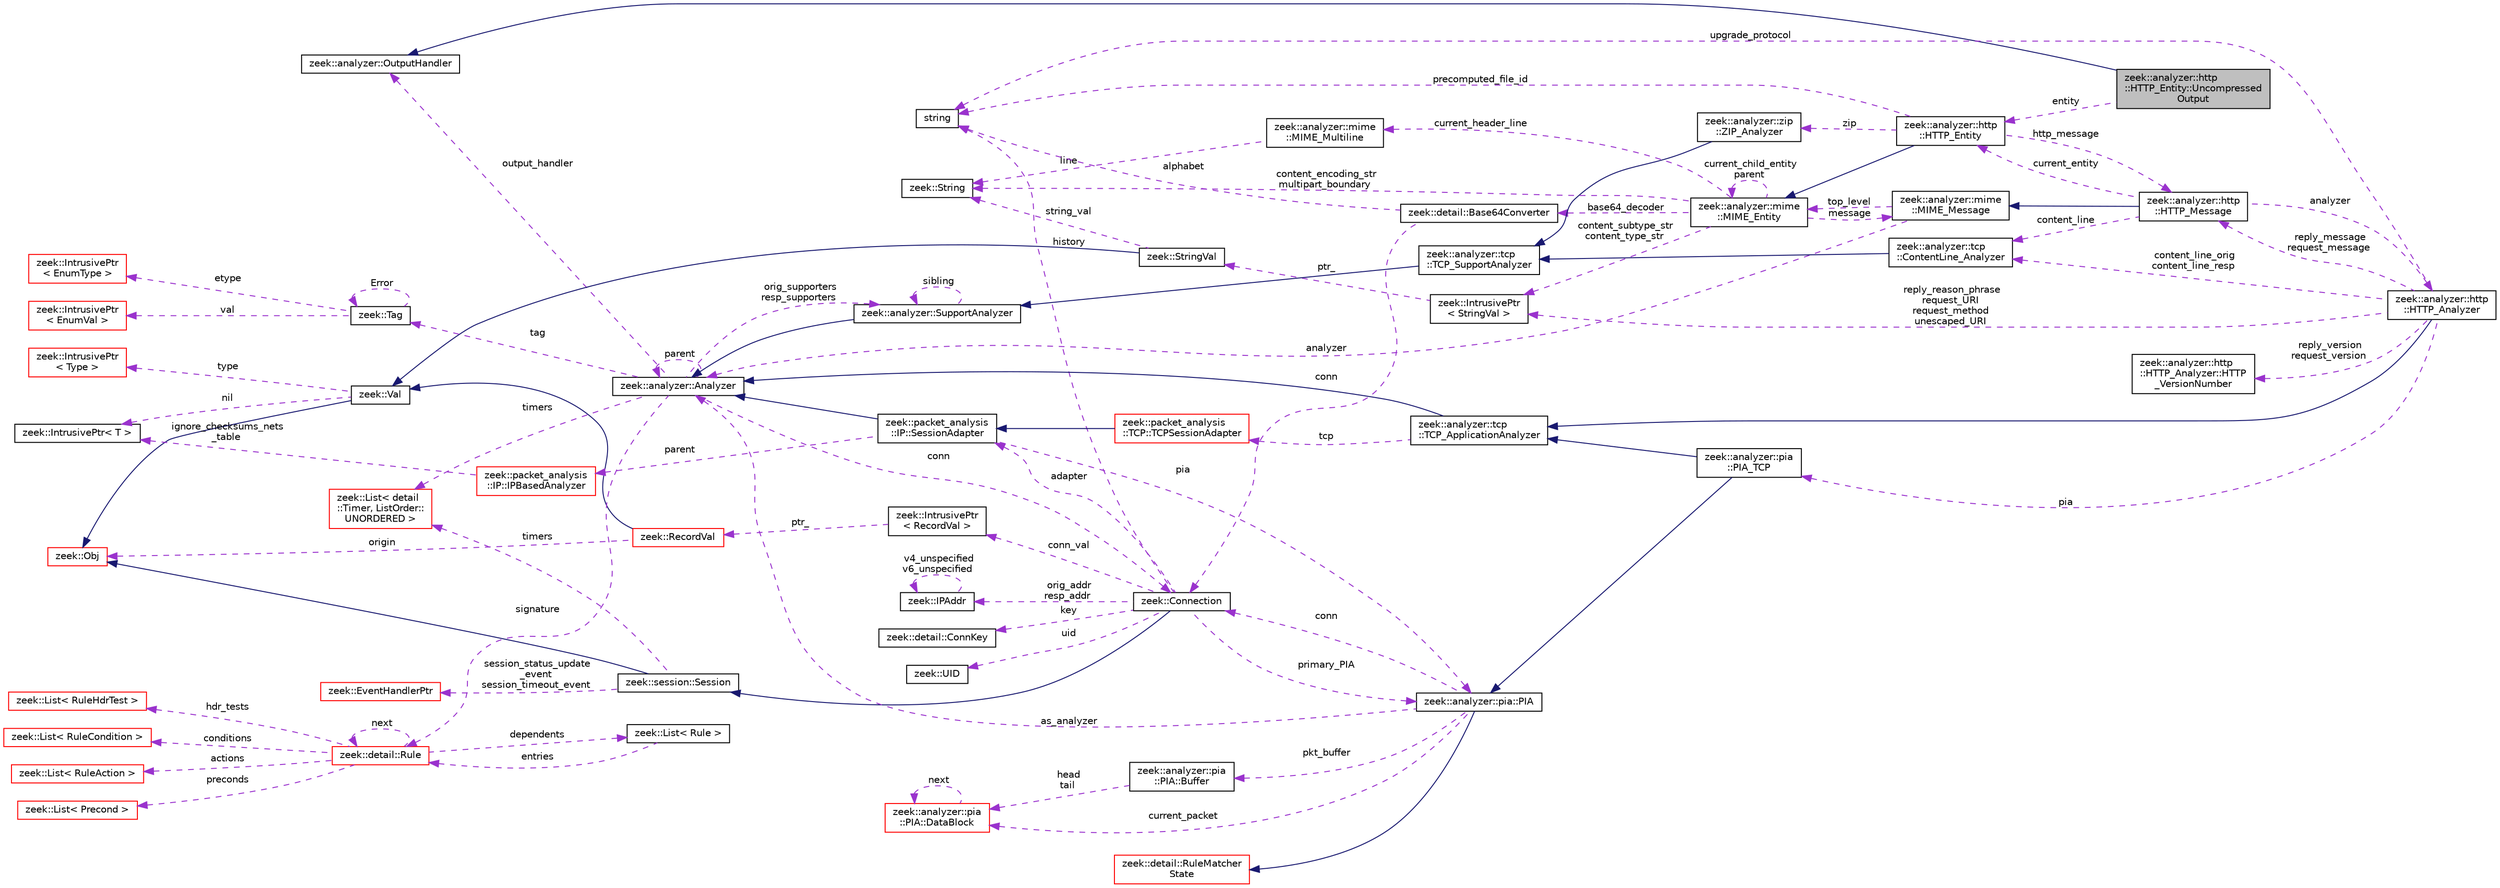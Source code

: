 digraph "zeek::analyzer::http::HTTP_Entity::UncompressedOutput"
{
 // LATEX_PDF_SIZE
  edge [fontname="Helvetica",fontsize="10",labelfontname="Helvetica",labelfontsize="10"];
  node [fontname="Helvetica",fontsize="10",shape=record];
  rankdir="LR";
  Node1 [label="zeek::analyzer::http\l::HTTP_Entity::Uncompressed\lOutput",height=0.2,width=0.4,color="black", fillcolor="grey75", style="filled", fontcolor="black",tooltip=" "];
  Node2 -> Node1 [dir="back",color="midnightblue",fontsize="10",style="solid",fontname="Helvetica"];
  Node2 [label="zeek::analyzer::OutputHandler",height=0.2,width=0.4,color="black", fillcolor="white", style="filled",URL="$db/d31/classzeek_1_1analyzer_1_1OutputHandler.html",tooltip=" "];
  Node3 -> Node1 [dir="back",color="darkorchid3",fontsize="10",style="dashed",label=" entity" ,fontname="Helvetica"];
  Node3 [label="zeek::analyzer::http\l::HTTP_Entity",height=0.2,width=0.4,color="black", fillcolor="white", style="filled",URL="$d8/da4/classzeek_1_1analyzer_1_1http_1_1HTTP__Entity.html",tooltip=" "];
  Node4 -> Node3 [dir="back",color="midnightblue",fontsize="10",style="solid",fontname="Helvetica"];
  Node4 [label="zeek::analyzer::mime\l::MIME_Entity",height=0.2,width=0.4,color="black", fillcolor="white", style="filled",URL="$d5/dfa/classzeek_1_1analyzer_1_1mime_1_1MIME__Entity.html",tooltip=" "];
  Node5 -> Node4 [dir="back",color="darkorchid3",fontsize="10",style="dashed",label=" current_header_line" ,fontname="Helvetica"];
  Node5 [label="zeek::analyzer::mime\l::MIME_Multiline",height=0.2,width=0.4,color="black", fillcolor="white", style="filled",URL="$da/daa/classzeek_1_1analyzer_1_1mime_1_1MIME__Multiline.html",tooltip=" "];
  Node6 -> Node5 [dir="back",color="darkorchid3",fontsize="10",style="dashed",label=" line" ,fontname="Helvetica"];
  Node6 [label="zeek::String",height=0.2,width=0.4,color="black", fillcolor="white", style="filled",URL="$da/d99/classzeek_1_1String.html",tooltip=" "];
  Node7 -> Node4 [dir="back",color="darkorchid3",fontsize="10",style="dashed",label=" content_subtype_str\ncontent_type_str" ,fontname="Helvetica"];
  Node7 [label="zeek::IntrusivePtr\l\< StringVal \>",height=0.2,width=0.4,color="black", fillcolor="white", style="filled",URL="$d6/dba/classzeek_1_1IntrusivePtr.html",tooltip=" "];
  Node8 -> Node7 [dir="back",color="darkorchid3",fontsize="10",style="dashed",label=" ptr_" ,fontname="Helvetica"];
  Node8 [label="zeek::StringVal",height=0.2,width=0.4,color="black", fillcolor="white", style="filled",URL="$da/d6f/classzeek_1_1StringVal.html",tooltip=" "];
  Node9 -> Node8 [dir="back",color="midnightblue",fontsize="10",style="solid",fontname="Helvetica"];
  Node9 [label="zeek::Val",height=0.2,width=0.4,color="black", fillcolor="white", style="filled",URL="$de/d49/classzeek_1_1Val.html",tooltip=" "];
  Node10 -> Node9 [dir="back",color="midnightblue",fontsize="10",style="solid",fontname="Helvetica"];
  Node10 [label="zeek::Obj",height=0.2,width=0.4,color="red", fillcolor="white", style="filled",URL="$dd/df1/classzeek_1_1Obj.html",tooltip=" "];
  Node12 -> Node9 [dir="back",color="darkorchid3",fontsize="10",style="dashed",label=" nil" ,fontname="Helvetica"];
  Node12 [label="zeek::IntrusivePtr\< T \>",height=0.2,width=0.4,color="black", fillcolor="white", style="filled",URL="$d6/dba/classzeek_1_1IntrusivePtr.html",tooltip=" "];
  Node13 -> Node9 [dir="back",color="darkorchid3",fontsize="10",style="dashed",label=" type" ,fontname="Helvetica"];
  Node13 [label="zeek::IntrusivePtr\l\< Type \>",height=0.2,width=0.4,color="red", fillcolor="white", style="filled",URL="$d6/dba/classzeek_1_1IntrusivePtr.html",tooltip=" "];
  Node6 -> Node8 [dir="back",color="darkorchid3",fontsize="10",style="dashed",label=" string_val" ,fontname="Helvetica"];
  Node6 -> Node4 [dir="back",color="darkorchid3",fontsize="10",style="dashed",label=" content_encoding_str\nmultipart_boundary" ,fontname="Helvetica"];
  Node4 -> Node4 [dir="back",color="darkorchid3",fontsize="10",style="dashed",label=" current_child_entity\nparent" ,fontname="Helvetica"];
  Node16 -> Node4 [dir="back",color="darkorchid3",fontsize="10",style="dashed",label=" base64_decoder" ,fontname="Helvetica"];
  Node16 [label="zeek::detail::Base64Converter",height=0.2,width=0.4,color="black", fillcolor="white", style="filled",URL="$d8/de0/classzeek_1_1detail_1_1Base64Converter.html",tooltip=" "];
  Node15 -> Node16 [dir="back",color="darkorchid3",fontsize="10",style="dashed",label=" alphabet" ,fontname="Helvetica"];
  Node15 [label="string",height=0.2,width=0.4,color="black", fillcolor="white", style="filled",tooltip=" "];
  Node17 -> Node16 [dir="back",color="darkorchid3",fontsize="10",style="dashed",label=" conn" ,fontname="Helvetica"];
  Node17 [label="zeek::Connection",height=0.2,width=0.4,color="black", fillcolor="white", style="filled",URL="$d0/d12/classzeek_1_1Connection.html",tooltip=" "];
  Node18 -> Node17 [dir="back",color="midnightblue",fontsize="10",style="solid",fontname="Helvetica"];
  Node18 [label="zeek::session::Session",height=0.2,width=0.4,color="black", fillcolor="white", style="filled",URL="$d0/dce/classzeek_1_1session_1_1Session.html",tooltip=" "];
  Node10 -> Node18 [dir="back",color="midnightblue",fontsize="10",style="solid",fontname="Helvetica"];
  Node19 -> Node18 [dir="back",color="darkorchid3",fontsize="10",style="dashed",label=" timers" ,fontname="Helvetica"];
  Node19 [label="zeek::List\< detail\l::Timer, ListOrder::\lUNORDERED \>",height=0.2,width=0.4,color="red", fillcolor="white", style="filled",URL="$d2/d8d/classzeek_1_1List.html",tooltip=" "];
  Node22 -> Node18 [dir="back",color="darkorchid3",fontsize="10",style="dashed",label=" session_status_update\l_event\nsession_timeout_event" ,fontname="Helvetica"];
  Node22 [label="zeek::EventHandlerPtr",height=0.2,width=0.4,color="red", fillcolor="white", style="filled",URL="$d7/dc7/classzeek_1_1EventHandlerPtr.html",tooltip=" "];
  Node34 -> Node17 [dir="back",color="darkorchid3",fontsize="10",style="dashed",label=" orig_addr\nresp_addr" ,fontname="Helvetica"];
  Node34 [label="zeek::IPAddr",height=0.2,width=0.4,color="black", fillcolor="white", style="filled",URL="$df/de6/classzeek_1_1IPAddr.html",tooltip=" "];
  Node34 -> Node34 [dir="back",color="darkorchid3",fontsize="10",style="dashed",label=" v4_unspecified\nv6_unspecified" ,fontname="Helvetica"];
  Node35 -> Node17 [dir="back",color="darkorchid3",fontsize="10",style="dashed",label=" conn_val" ,fontname="Helvetica"];
  Node35 [label="zeek::IntrusivePtr\l\< RecordVal \>",height=0.2,width=0.4,color="black", fillcolor="white", style="filled",URL="$d6/dba/classzeek_1_1IntrusivePtr.html",tooltip=" "];
  Node36 -> Node35 [dir="back",color="darkorchid3",fontsize="10",style="dashed",label=" ptr_" ,fontname="Helvetica"];
  Node36 [label="zeek::RecordVal",height=0.2,width=0.4,color="red", fillcolor="white", style="filled",URL="$d7/d7e/classzeek_1_1RecordVal.html",tooltip=" "];
  Node9 -> Node36 [dir="back",color="midnightblue",fontsize="10",style="solid",fontname="Helvetica"];
  Node10 -> Node36 [dir="back",color="darkorchid3",fontsize="10",style="dashed",label=" origin" ,fontname="Helvetica"];
  Node38 -> Node17 [dir="back",color="darkorchid3",fontsize="10",style="dashed",label=" key" ,fontname="Helvetica"];
  Node38 [label="zeek::detail::ConnKey",height=0.2,width=0.4,color="black", fillcolor="white", style="filled",URL="$d6/dfc/classzeek_1_1detail_1_1ConnKey.html",tooltip=" "];
  Node15 -> Node17 [dir="back",color="darkorchid3",fontsize="10",style="dashed",label=" history" ,fontname="Helvetica"];
  Node39 -> Node17 [dir="back",color="darkorchid3",fontsize="10",style="dashed",label=" adapter" ,fontname="Helvetica"];
  Node39 [label="zeek::packet_analysis\l::IP::SessionAdapter",height=0.2,width=0.4,color="black", fillcolor="white", style="filled",URL="$d3/db4/classzeek_1_1packet__analysis_1_1IP_1_1SessionAdapter.html",tooltip=" "];
  Node40 -> Node39 [dir="back",color="midnightblue",fontsize="10",style="solid",fontname="Helvetica"];
  Node40 [label="zeek::analyzer::Analyzer",height=0.2,width=0.4,color="black", fillcolor="white", style="filled",URL="$d0/d4f/classzeek_1_1analyzer_1_1Analyzer.html",tooltip=" "];
  Node41 -> Node40 [dir="back",color="darkorchid3",fontsize="10",style="dashed",label=" tag" ,fontname="Helvetica"];
  Node41 [label="zeek::Tag",height=0.2,width=0.4,color="black", fillcolor="white", style="filled",URL="$d3/dd0/classzeek_1_1Tag.html",tooltip=" "];
  Node41 -> Node41 [dir="back",color="darkorchid3",fontsize="10",style="dashed",label=" Error" ,fontname="Helvetica"];
  Node42 -> Node41 [dir="back",color="darkorchid3",fontsize="10",style="dashed",label=" val" ,fontname="Helvetica"];
  Node42 [label="zeek::IntrusivePtr\l\< EnumVal \>",height=0.2,width=0.4,color="red", fillcolor="white", style="filled",URL="$d6/dba/classzeek_1_1IntrusivePtr.html",tooltip=" "];
  Node45 -> Node41 [dir="back",color="darkorchid3",fontsize="10",style="dashed",label=" etype" ,fontname="Helvetica"];
  Node45 [label="zeek::IntrusivePtr\l\< EnumType \>",height=0.2,width=0.4,color="red", fillcolor="white", style="filled",URL="$d6/dba/classzeek_1_1IntrusivePtr.html",tooltip=" "];
  Node17 -> Node40 [dir="back",color="darkorchid3",fontsize="10",style="dashed",label=" conn" ,fontname="Helvetica"];
  Node40 -> Node40 [dir="back",color="darkorchid3",fontsize="10",style="dashed",label=" parent" ,fontname="Helvetica"];
  Node47 -> Node40 [dir="back",color="darkorchid3",fontsize="10",style="dashed",label=" signature" ,fontname="Helvetica"];
  Node47 [label="zeek::detail::Rule",height=0.2,width=0.4,color="red", fillcolor="white", style="filled",URL="$d2/d1d/classzeek_1_1detail_1_1Rule.html",tooltip=" "];
  Node48 -> Node47 [dir="back",color="darkorchid3",fontsize="10",style="dashed",label=" hdr_tests" ,fontname="Helvetica"];
  Node48 [label="zeek::List\< RuleHdrTest \>",height=0.2,width=0.4,color="red", fillcolor="white", style="filled",URL="$d2/d8d/classzeek_1_1List.html",tooltip=" "];
  Node63 -> Node47 [dir="back",color="darkorchid3",fontsize="10",style="dashed",label=" conditions" ,fontname="Helvetica"];
  Node63 [label="zeek::List\< RuleCondition \>",height=0.2,width=0.4,color="red", fillcolor="white", style="filled",URL="$d2/d8d/classzeek_1_1List.html",tooltip=" "];
  Node65 -> Node47 [dir="back",color="darkorchid3",fontsize="10",style="dashed",label=" actions" ,fontname="Helvetica"];
  Node65 [label="zeek::List\< RuleAction \>",height=0.2,width=0.4,color="red", fillcolor="white", style="filled",URL="$d2/d8d/classzeek_1_1List.html",tooltip=" "];
  Node67 -> Node47 [dir="back",color="darkorchid3",fontsize="10",style="dashed",label=" preconds" ,fontname="Helvetica"];
  Node67 [label="zeek::List\< Precond \>",height=0.2,width=0.4,color="red", fillcolor="white", style="filled",URL="$d2/d8d/classzeek_1_1List.html",tooltip=" "];
  Node69 -> Node47 [dir="back",color="darkorchid3",fontsize="10",style="dashed",label=" dependents" ,fontname="Helvetica"];
  Node69 [label="zeek::List\< Rule \>",height=0.2,width=0.4,color="black", fillcolor="white", style="filled",URL="$d2/d8d/classzeek_1_1List.html",tooltip=" "];
  Node47 -> Node69 [dir="back",color="darkorchid3",fontsize="10",style="dashed",label=" entries" ,fontname="Helvetica"];
  Node47 -> Node47 [dir="back",color="darkorchid3",fontsize="10",style="dashed",label=" next" ,fontname="Helvetica"];
  Node2 -> Node40 [dir="back",color="darkorchid3",fontsize="10",style="dashed",label=" output_handler" ,fontname="Helvetica"];
  Node72 -> Node40 [dir="back",color="darkorchid3",fontsize="10",style="dashed",label=" orig_supporters\nresp_supporters" ,fontname="Helvetica"];
  Node72 [label="zeek::analyzer::SupportAnalyzer",height=0.2,width=0.4,color="black", fillcolor="white", style="filled",URL="$d6/d22/classzeek_1_1analyzer_1_1SupportAnalyzer.html",tooltip=" "];
  Node40 -> Node72 [dir="back",color="midnightblue",fontsize="10",style="solid",fontname="Helvetica"];
  Node72 -> Node72 [dir="back",color="darkorchid3",fontsize="10",style="dashed",label=" sibling" ,fontname="Helvetica"];
  Node19 -> Node40 [dir="back",color="darkorchid3",fontsize="10",style="dashed",label=" timers" ,fontname="Helvetica"];
  Node73 -> Node39 [dir="back",color="darkorchid3",fontsize="10",style="dashed",label=" parent" ,fontname="Helvetica"];
  Node73 [label="zeek::packet_analysis\l::IP::IPBasedAnalyzer",height=0.2,width=0.4,color="red", fillcolor="white", style="filled",URL="$df/d05/classzeek_1_1packet__analysis_1_1IP_1_1IPBasedAnalyzer.html",tooltip=" "];
  Node12 -> Node73 [dir="back",color="darkorchid3",fontsize="10",style="dashed",label=" ignore_checksums_nets\l_table" ,fontname="Helvetica"];
  Node76 -> Node39 [dir="back",color="darkorchid3",fontsize="10",style="dashed",label=" pia" ,fontname="Helvetica"];
  Node76 [label="zeek::analyzer::pia::PIA",height=0.2,width=0.4,color="black", fillcolor="white", style="filled",URL="$dc/d39/classzeek_1_1analyzer_1_1pia_1_1PIA.html",tooltip=" "];
  Node77 -> Node76 [dir="back",color="midnightblue",fontsize="10",style="solid",fontname="Helvetica"];
  Node77 [label="zeek::detail::RuleMatcher\lState",height=0.2,width=0.4,color="red", fillcolor="white", style="filled",URL="$d2/d5d/classzeek_1_1detail_1_1RuleMatcherState.html",tooltip=" "];
  Node83 -> Node76 [dir="back",color="darkorchid3",fontsize="10",style="dashed",label=" pkt_buffer" ,fontname="Helvetica"];
  Node83 [label="zeek::analyzer::pia\l::PIA::Buffer",height=0.2,width=0.4,color="black", fillcolor="white", style="filled",URL="$dc/d06/structzeek_1_1analyzer_1_1pia_1_1PIA_1_1Buffer.html",tooltip=" "];
  Node84 -> Node83 [dir="back",color="darkorchid3",fontsize="10",style="dashed",label=" head\ntail" ,fontname="Helvetica"];
  Node84 [label="zeek::analyzer::pia\l::PIA::DataBlock",height=0.2,width=0.4,color="red", fillcolor="white", style="filled",URL="$dc/d39/classzeek_1_1analyzer_1_1pia_1_1PIA.html#dd/df9/structzeek_1_1analyzer_1_1pia_1_1PIA_1_1DataBlock",tooltip=" "];
  Node84 -> Node84 [dir="back",color="darkorchid3",fontsize="10",style="dashed",label=" next" ,fontname="Helvetica"];
  Node40 -> Node76 [dir="back",color="darkorchid3",fontsize="10",style="dashed",label=" as_analyzer" ,fontname="Helvetica"];
  Node17 -> Node76 [dir="back",color="darkorchid3",fontsize="10",style="dashed",label=" conn" ,fontname="Helvetica"];
  Node84 -> Node76 [dir="back",color="darkorchid3",fontsize="10",style="dashed",label=" current_packet" ,fontname="Helvetica"];
  Node76 -> Node17 [dir="back",color="darkorchid3",fontsize="10",style="dashed",label=" primary_PIA" ,fontname="Helvetica"];
  Node88 -> Node17 [dir="back",color="darkorchid3",fontsize="10",style="dashed",label=" uid" ,fontname="Helvetica"];
  Node88 [label="zeek::UID",height=0.2,width=0.4,color="black", fillcolor="white", style="filled",URL="$db/dea/classzeek_1_1UID.html",tooltip=" "];
  Node89 -> Node4 [dir="back",color="darkorchid3",fontsize="10",style="dashed",label=" message" ,fontname="Helvetica"];
  Node89 [label="zeek::analyzer::mime\l::MIME_Message",height=0.2,width=0.4,color="black", fillcolor="white", style="filled",URL="$df/d4e/classzeek_1_1analyzer_1_1mime_1_1MIME__Message.html",tooltip=" "];
  Node40 -> Node89 [dir="back",color="darkorchid3",fontsize="10",style="dashed",label=" analyzer" ,fontname="Helvetica"];
  Node4 -> Node89 [dir="back",color="darkorchid3",fontsize="10",style="dashed",label=" top_level" ,fontname="Helvetica"];
  Node90 -> Node3 [dir="back",color="darkorchid3",fontsize="10",style="dashed",label=" http_message" ,fontname="Helvetica"];
  Node90 [label="zeek::analyzer::http\l::HTTP_Message",height=0.2,width=0.4,color="black", fillcolor="white", style="filled",URL="$db/d25/classzeek_1_1analyzer_1_1http_1_1HTTP__Message.html",tooltip=" "];
  Node89 -> Node90 [dir="back",color="midnightblue",fontsize="10",style="solid",fontname="Helvetica"];
  Node91 -> Node90 [dir="back",color="darkorchid3",fontsize="10",style="dashed",label=" analyzer" ,fontname="Helvetica"];
  Node91 [label="zeek::analyzer::http\l::HTTP_Analyzer",height=0.2,width=0.4,color="black", fillcolor="white", style="filled",URL="$d5/d4a/classzeek_1_1analyzer_1_1http_1_1HTTP__Analyzer.html",tooltip=" "];
  Node92 -> Node91 [dir="back",color="midnightblue",fontsize="10",style="solid",fontname="Helvetica"];
  Node92 [label="zeek::analyzer::tcp\l::TCP_ApplicationAnalyzer",height=0.2,width=0.4,color="black", fillcolor="white", style="filled",URL="$df/d72/classzeek_1_1analyzer_1_1tcp_1_1TCP__ApplicationAnalyzer.html",tooltip=" "];
  Node40 -> Node92 [dir="back",color="midnightblue",fontsize="10",style="solid",fontname="Helvetica"];
  Node93 -> Node92 [dir="back",color="darkorchid3",fontsize="10",style="dashed",label=" tcp" ,fontname="Helvetica"];
  Node93 [label="zeek::packet_analysis\l::TCP::TCPSessionAdapter",height=0.2,width=0.4,color="red", fillcolor="white", style="filled",URL="$d3/d6a/classzeek_1_1packet__analysis_1_1TCP_1_1TCPSessionAdapter.html",tooltip=" "];
  Node39 -> Node93 [dir="back",color="midnightblue",fontsize="10",style="solid",fontname="Helvetica"];
  Node103 -> Node91 [dir="back",color="darkorchid3",fontsize="10",style="dashed",label=" reply_version\nrequest_version" ,fontname="Helvetica"];
  Node103 [label="zeek::analyzer::http\l::HTTP_Analyzer::HTTP\l_VersionNumber",height=0.2,width=0.4,color="black", fillcolor="white", style="filled",URL="$d5/d7b/structzeek_1_1analyzer_1_1http_1_1HTTP__Analyzer_1_1HTTP__VersionNumber.html",tooltip=" "];
  Node104 -> Node91 [dir="back",color="darkorchid3",fontsize="10",style="dashed",label=" pia" ,fontname="Helvetica"];
  Node104 [label="zeek::analyzer::pia\l::PIA_TCP",height=0.2,width=0.4,color="black", fillcolor="white", style="filled",URL="$db/de3/classzeek_1_1analyzer_1_1pia_1_1PIA__TCP.html",tooltip=" "];
  Node76 -> Node104 [dir="back",color="midnightblue",fontsize="10",style="solid",fontname="Helvetica"];
  Node92 -> Node104 [dir="back",color="midnightblue",fontsize="10",style="solid",fontname="Helvetica"];
  Node15 -> Node91 [dir="back",color="darkorchid3",fontsize="10",style="dashed",label=" upgrade_protocol" ,fontname="Helvetica"];
  Node7 -> Node91 [dir="back",color="darkorchid3",fontsize="10",style="dashed",label=" reply_reason_phrase\nrequest_URI\nrequest_method\nunescaped_URI" ,fontname="Helvetica"];
  Node105 -> Node91 [dir="back",color="darkorchid3",fontsize="10",style="dashed",label=" content_line_orig\ncontent_line_resp" ,fontname="Helvetica"];
  Node105 [label="zeek::analyzer::tcp\l::ContentLine_Analyzer",height=0.2,width=0.4,color="black", fillcolor="white", style="filled",URL="$de/de3/classzeek_1_1analyzer_1_1tcp_1_1ContentLine__Analyzer.html",tooltip=" "];
  Node106 -> Node105 [dir="back",color="midnightblue",fontsize="10",style="solid",fontname="Helvetica"];
  Node106 [label="zeek::analyzer::tcp\l::TCP_SupportAnalyzer",height=0.2,width=0.4,color="black", fillcolor="white", style="filled",URL="$d8/d52/classzeek_1_1analyzer_1_1tcp_1_1TCP__SupportAnalyzer.html",tooltip=" "];
  Node72 -> Node106 [dir="back",color="midnightblue",fontsize="10",style="solid",fontname="Helvetica"];
  Node90 -> Node91 [dir="back",color="darkorchid3",fontsize="10",style="dashed",label=" reply_message\nrequest_message" ,fontname="Helvetica"];
  Node105 -> Node90 [dir="back",color="darkorchid3",fontsize="10",style="dashed",label=" content_line" ,fontname="Helvetica"];
  Node3 -> Node90 [dir="back",color="darkorchid3",fontsize="10",style="dashed",label=" current_entity" ,fontname="Helvetica"];
  Node107 -> Node3 [dir="back",color="darkorchid3",fontsize="10",style="dashed",label=" zip" ,fontname="Helvetica"];
  Node107 [label="zeek::analyzer::zip\l::ZIP_Analyzer",height=0.2,width=0.4,color="black", fillcolor="white", style="filled",URL="$d3/dbd/classzeek_1_1analyzer_1_1zip_1_1ZIP__Analyzer.html",tooltip=" "];
  Node106 -> Node107 [dir="back",color="midnightblue",fontsize="10",style="solid",fontname="Helvetica"];
  Node15 -> Node3 [dir="back",color="darkorchid3",fontsize="10",style="dashed",label=" precomputed_file_id" ,fontname="Helvetica"];
}
